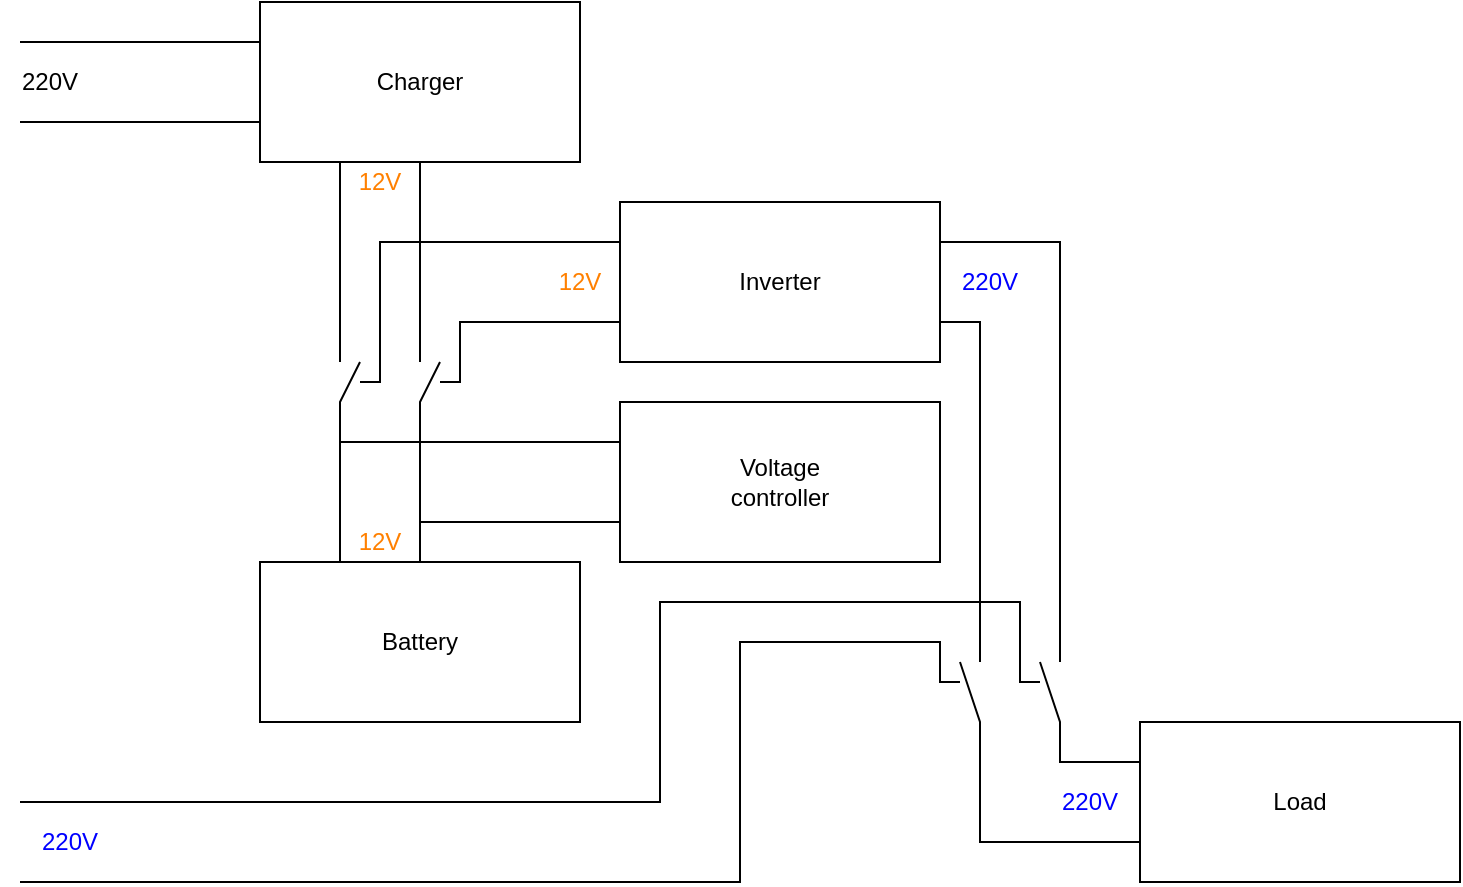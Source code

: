 <mxfile version="20.6.0" type="github">
  <diagram id="pwhH4tlLXSkcmSUfD4Lw" name="Сторінка-1">
    <mxGraphModel dx="716" dy="377" grid="1" gridSize="10" guides="1" tooltips="1" connect="1" arrows="1" fold="1" page="1" pageScale="1" pageWidth="827" pageHeight="1169" math="0" shadow="0">
      <root>
        <mxCell id="0" />
        <mxCell id="1" parent="0" />
        <mxCell id="3VXwcz7VUajLh9dcnyw5-8" value="Charger" style="whiteSpace=wrap;html=1;align=center;" vertex="1" parent="1">
          <mxGeometry x="160" y="80" width="160" height="80" as="geometry" />
        </mxCell>
        <mxCell id="3VXwcz7VUajLh9dcnyw5-9" value="Inverter" style="whiteSpace=wrap;html=1;align=center;" vertex="1" parent="1">
          <mxGeometry x="340" y="180" width="160" height="80" as="geometry" />
        </mxCell>
        <mxCell id="3VXwcz7VUajLh9dcnyw5-10" value="Battery" style="whiteSpace=wrap;html=1;align=center;" vertex="1" parent="1">
          <mxGeometry x="160" y="360" width="160" height="80" as="geometry" />
        </mxCell>
        <mxCell id="3VXwcz7VUajLh9dcnyw5-11" value="Load" style="whiteSpace=wrap;html=1;align=center;" vertex="1" parent="1">
          <mxGeometry x="600" y="440" width="160" height="80" as="geometry" />
        </mxCell>
        <mxCell id="3VXwcz7VUajLh9dcnyw5-12" value="Voltage &lt;br&gt;сontroller" style="whiteSpace=wrap;html=1;align=center;" vertex="1" parent="1">
          <mxGeometry x="340" y="280" width="160" height="80" as="geometry" />
        </mxCell>
        <mxCell id="3VXwcz7VUajLh9dcnyw5-16" value="" style="endArrow=none;html=1;rounded=0;exitX=0;exitY=0.75;exitDx=0;exitDy=0;" edge="1" parent="1" source="3VXwcz7VUajLh9dcnyw5-8">
          <mxGeometry width="50" height="50" relative="1" as="geometry">
            <mxPoint x="390" y="300" as="sourcePoint" />
            <mxPoint x="40" y="140" as="targetPoint" />
          </mxGeometry>
        </mxCell>
        <mxCell id="3VXwcz7VUajLh9dcnyw5-17" value="" style="endArrow=none;html=1;rounded=0;exitX=0;exitY=0.25;exitDx=0;exitDy=0;" edge="1" parent="1" source="3VXwcz7VUajLh9dcnyw5-8">
          <mxGeometry width="50" height="50" relative="1" as="geometry">
            <mxPoint x="170" y="150" as="sourcePoint" />
            <mxPoint x="40" y="100" as="targetPoint" />
          </mxGeometry>
        </mxCell>
        <mxCell id="3VXwcz7VUajLh9dcnyw5-18" value="" style="endArrow=none;html=1;rounded=0;exitX=0.25;exitY=1;exitDx=0;exitDy=0;" edge="1" parent="1" source="3VXwcz7VUajLh9dcnyw5-8">
          <mxGeometry width="50" height="50" relative="1" as="geometry">
            <mxPoint x="170" y="150" as="sourcePoint" />
            <mxPoint x="200" y="260" as="targetPoint" />
          </mxGeometry>
        </mxCell>
        <mxCell id="3VXwcz7VUajLh9dcnyw5-19" value="" style="endArrow=none;html=1;rounded=0;exitX=0.5;exitY=1;exitDx=0;exitDy=0;" edge="1" parent="1" source="3VXwcz7VUajLh9dcnyw5-8">
          <mxGeometry width="50" height="50" relative="1" as="geometry">
            <mxPoint x="210" y="170" as="sourcePoint" />
            <mxPoint x="240" y="260" as="targetPoint" />
          </mxGeometry>
        </mxCell>
        <mxCell id="3VXwcz7VUajLh9dcnyw5-22" value="" style="endArrow=none;html=1;rounded=0;entryX=0.25;entryY=0;entryDx=0;entryDy=0;" edge="1" parent="1" target="3VXwcz7VUajLh9dcnyw5-10">
          <mxGeometry width="50" height="50" relative="1" as="geometry">
            <mxPoint x="210" y="260" as="sourcePoint" />
            <mxPoint x="230" y="300" as="targetPoint" />
            <Array as="points">
              <mxPoint x="200" y="280" />
            </Array>
          </mxGeometry>
        </mxCell>
        <mxCell id="3VXwcz7VUajLh9dcnyw5-23" value="" style="endArrow=none;html=1;rounded=0;entryX=0.5;entryY=0;entryDx=0;entryDy=0;" edge="1" parent="1" target="3VXwcz7VUajLh9dcnyw5-10">
          <mxGeometry width="50" height="50" relative="1" as="geometry">
            <mxPoint x="250" y="260" as="sourcePoint" />
            <mxPoint x="240" y="310" as="targetPoint" />
            <Array as="points">
              <mxPoint x="240" y="280" />
            </Array>
          </mxGeometry>
        </mxCell>
        <mxCell id="3VXwcz7VUajLh9dcnyw5-25" value="" style="endArrow=none;html=1;rounded=0;entryX=0;entryY=0.25;entryDx=0;entryDy=0;" edge="1" parent="1" target="3VXwcz7VUajLh9dcnyw5-9">
          <mxGeometry width="50" height="50" relative="1" as="geometry">
            <mxPoint x="210" y="270" as="sourcePoint" />
            <mxPoint x="220" y="200" as="targetPoint" />
            <Array as="points">
              <mxPoint x="220" y="270" />
              <mxPoint x="220" y="200" />
            </Array>
          </mxGeometry>
        </mxCell>
        <mxCell id="3VXwcz7VUajLh9dcnyw5-26" value="" style="endArrow=none;html=1;rounded=0;entryX=0;entryY=0.25;entryDx=0;entryDy=0;" edge="1" parent="1" target="3VXwcz7VUajLh9dcnyw5-12">
          <mxGeometry width="50" height="50" relative="1" as="geometry">
            <mxPoint x="200" y="300" as="sourcePoint" />
            <mxPoint x="280" y="310" as="targetPoint" />
          </mxGeometry>
        </mxCell>
        <mxCell id="3VXwcz7VUajLh9dcnyw5-27" value="" style="endArrow=none;html=1;rounded=0;entryX=0;entryY=0.75;entryDx=0;entryDy=0;" edge="1" parent="1" target="3VXwcz7VUajLh9dcnyw5-12">
          <mxGeometry width="50" height="50" relative="1" as="geometry">
            <mxPoint x="240" y="340" as="sourcePoint" />
            <mxPoint x="290" y="320" as="targetPoint" />
          </mxGeometry>
        </mxCell>
        <mxCell id="3VXwcz7VUajLh9dcnyw5-28" style="edgeStyle=none;rounded=0;orthogonalLoop=1;jettySize=auto;html=1;exitX=1;exitY=0.5;exitDx=0;exitDy=0;" edge="1" parent="1" source="3VXwcz7VUajLh9dcnyw5-10" target="3VXwcz7VUajLh9dcnyw5-10">
          <mxGeometry relative="1" as="geometry" />
        </mxCell>
        <mxCell id="3VXwcz7VUajLh9dcnyw5-29" value="" style="endArrow=none;html=1;rounded=0;" edge="1" parent="1">
          <mxGeometry width="50" height="50" relative="1" as="geometry">
            <mxPoint x="40" y="520" as="sourcePoint" />
            <mxPoint x="510" y="420" as="targetPoint" />
            <Array as="points">
              <mxPoint x="400" y="520" />
              <mxPoint x="400" y="400" />
              <mxPoint x="500" y="400" />
              <mxPoint x="500" y="420" />
            </Array>
          </mxGeometry>
        </mxCell>
        <mxCell id="3VXwcz7VUajLh9dcnyw5-30" value="" style="endArrow=none;html=1;rounded=0;" edge="1" parent="1">
          <mxGeometry width="50" height="50" relative="1" as="geometry">
            <mxPoint x="40" y="480" as="sourcePoint" />
            <mxPoint x="550" y="420" as="targetPoint" />
            <Array as="points">
              <mxPoint x="360" y="480" />
              <mxPoint x="360" y="380" />
              <mxPoint x="540" y="380" />
              <mxPoint x="540" y="420" />
            </Array>
          </mxGeometry>
        </mxCell>
        <mxCell id="3VXwcz7VUajLh9dcnyw5-31" value="" style="endArrow=none;html=1;rounded=0;entryX=0;entryY=0.75;entryDx=0;entryDy=0;" edge="1" parent="1" target="3VXwcz7VUajLh9dcnyw5-9">
          <mxGeometry width="50" height="50" relative="1" as="geometry">
            <mxPoint x="250.0" y="270" as="sourcePoint" />
            <mxPoint x="530" y="240" as="targetPoint" />
            <Array as="points">
              <mxPoint x="260" y="270" />
              <mxPoint x="260" y="240" />
            </Array>
          </mxGeometry>
        </mxCell>
        <mxCell id="3VXwcz7VUajLh9dcnyw5-32" value="" style="endArrow=none;html=1;rounded=0;entryX=0;entryY=0.25;entryDx=0;entryDy=0;" edge="1" parent="1" target="3VXwcz7VUajLh9dcnyw5-11">
          <mxGeometry width="50" height="50" relative="1" as="geometry">
            <mxPoint x="550" y="410" as="sourcePoint" />
            <mxPoint x="580" y="450.0" as="targetPoint" />
            <Array as="points">
              <mxPoint x="560" y="440" />
              <mxPoint x="560" y="460" />
            </Array>
          </mxGeometry>
        </mxCell>
        <mxCell id="3VXwcz7VUajLh9dcnyw5-33" value="" style="endArrow=none;html=1;rounded=0;exitX=1;exitY=0.75;exitDx=0;exitDy=0;" edge="1" parent="1" source="3VXwcz7VUajLh9dcnyw5-9">
          <mxGeometry width="50" height="50" relative="1" as="geometry">
            <mxPoint x="530" y="240.0" as="sourcePoint" />
            <mxPoint x="520" y="410" as="targetPoint" />
            <Array as="points">
              <mxPoint x="520" y="240" />
            </Array>
          </mxGeometry>
        </mxCell>
        <mxCell id="3VXwcz7VUajLh9dcnyw5-34" value="" style="endArrow=none;html=1;rounded=0;exitX=1;exitY=0.25;exitDx=0;exitDy=0;" edge="1" parent="1" source="3VXwcz7VUajLh9dcnyw5-9">
          <mxGeometry width="50" height="50" relative="1" as="geometry">
            <mxPoint x="510" y="250" as="sourcePoint" />
            <mxPoint x="560" y="410" as="targetPoint" />
            <Array as="points">
              <mxPoint x="560" y="200" />
            </Array>
          </mxGeometry>
        </mxCell>
        <mxCell id="3VXwcz7VUajLh9dcnyw5-35" value="" style="endArrow=none;html=1;rounded=0;entryX=0;entryY=0.75;entryDx=0;entryDy=0;" edge="1" parent="1" target="3VXwcz7VUajLh9dcnyw5-11">
          <mxGeometry width="50" height="50" relative="1" as="geometry">
            <mxPoint x="510" y="410" as="sourcePoint" />
            <mxPoint x="610" y="430.0" as="targetPoint" />
            <Array as="points">
              <mxPoint x="520" y="440" />
              <mxPoint x="520" y="500" />
            </Array>
          </mxGeometry>
        </mxCell>
        <mxCell id="3VXwcz7VUajLh9dcnyw5-38" value="&lt;font color=&quot;#0000ff&quot;&gt;220V&lt;/font&gt;" style="text;html=1;strokeColor=none;fillColor=none;align=center;verticalAlign=middle;whiteSpace=wrap;rounded=0;" vertex="1" parent="1">
          <mxGeometry x="40" y="490" width="50" height="20" as="geometry" />
        </mxCell>
        <mxCell id="3VXwcz7VUajLh9dcnyw5-39" value="220V" style="text;html=1;strokeColor=none;fillColor=none;align=center;verticalAlign=middle;whiteSpace=wrap;rounded=0;" vertex="1" parent="1">
          <mxGeometry x="30" y="110" width="50" height="20" as="geometry" />
        </mxCell>
        <mxCell id="3VXwcz7VUajLh9dcnyw5-40" value="&lt;font color=&quot;#0000ff&quot;&gt;220V&lt;/font&gt;" style="text;html=1;strokeColor=none;fillColor=none;align=center;verticalAlign=middle;whiteSpace=wrap;rounded=0;" vertex="1" parent="1">
          <mxGeometry x="500" y="210" width="50" height="20" as="geometry" />
        </mxCell>
        <mxCell id="3VXwcz7VUajLh9dcnyw5-41" value="&lt;font color=&quot;#0000ff&quot;&gt;220V&lt;/font&gt;" style="text;html=1;strokeColor=none;fillColor=none;align=center;verticalAlign=middle;whiteSpace=wrap;rounded=0;" vertex="1" parent="1">
          <mxGeometry x="550" y="470" width="50" height="20" as="geometry" />
        </mxCell>
        <mxCell id="3VXwcz7VUajLh9dcnyw5-42" value="&lt;font color=&quot;#ff8000&quot;&gt;12V&lt;/font&gt;" style="text;html=1;strokeColor=none;fillColor=none;align=center;verticalAlign=middle;whiteSpace=wrap;rounded=0;" vertex="1" parent="1">
          <mxGeometry x="200" y="160" width="40" height="20" as="geometry" />
        </mxCell>
        <mxCell id="3VXwcz7VUajLh9dcnyw5-43" value="&lt;font color=&quot;#ff8000&quot;&gt;12V&lt;/font&gt;" style="text;html=1;strokeColor=none;fillColor=none;align=center;verticalAlign=middle;whiteSpace=wrap;rounded=0;" vertex="1" parent="1">
          <mxGeometry x="300" y="210" width="40" height="20" as="geometry" />
        </mxCell>
        <mxCell id="3VXwcz7VUajLh9dcnyw5-44" value="&lt;font color=&quot;#ff8000&quot;&gt;12V&lt;/font&gt;" style="text;html=1;strokeColor=none;fillColor=none;align=center;verticalAlign=middle;whiteSpace=wrap;rounded=0;" vertex="1" parent="1">
          <mxGeometry x="200" y="340" width="40" height="20" as="geometry" />
        </mxCell>
      </root>
    </mxGraphModel>
  </diagram>
</mxfile>
